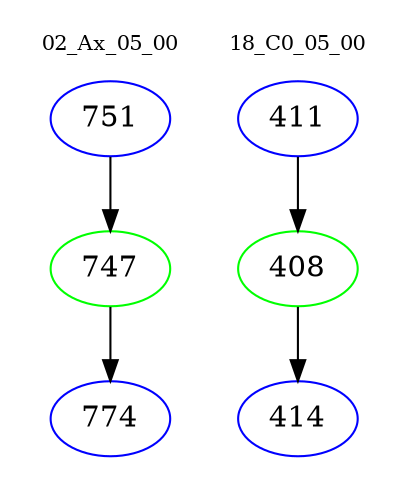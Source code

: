 digraph{
subgraph cluster_0 {
color = white
label = "02_Ax_05_00";
fontsize=10;
T0_751 [label="751", color="blue"]
T0_751 -> T0_747 [color="black"]
T0_747 [label="747", color="green"]
T0_747 -> T0_774 [color="black"]
T0_774 [label="774", color="blue"]
}
subgraph cluster_1 {
color = white
label = "18_C0_05_00";
fontsize=10;
T1_411 [label="411", color="blue"]
T1_411 -> T1_408 [color="black"]
T1_408 [label="408", color="green"]
T1_408 -> T1_414 [color="black"]
T1_414 [label="414", color="blue"]
}
}

